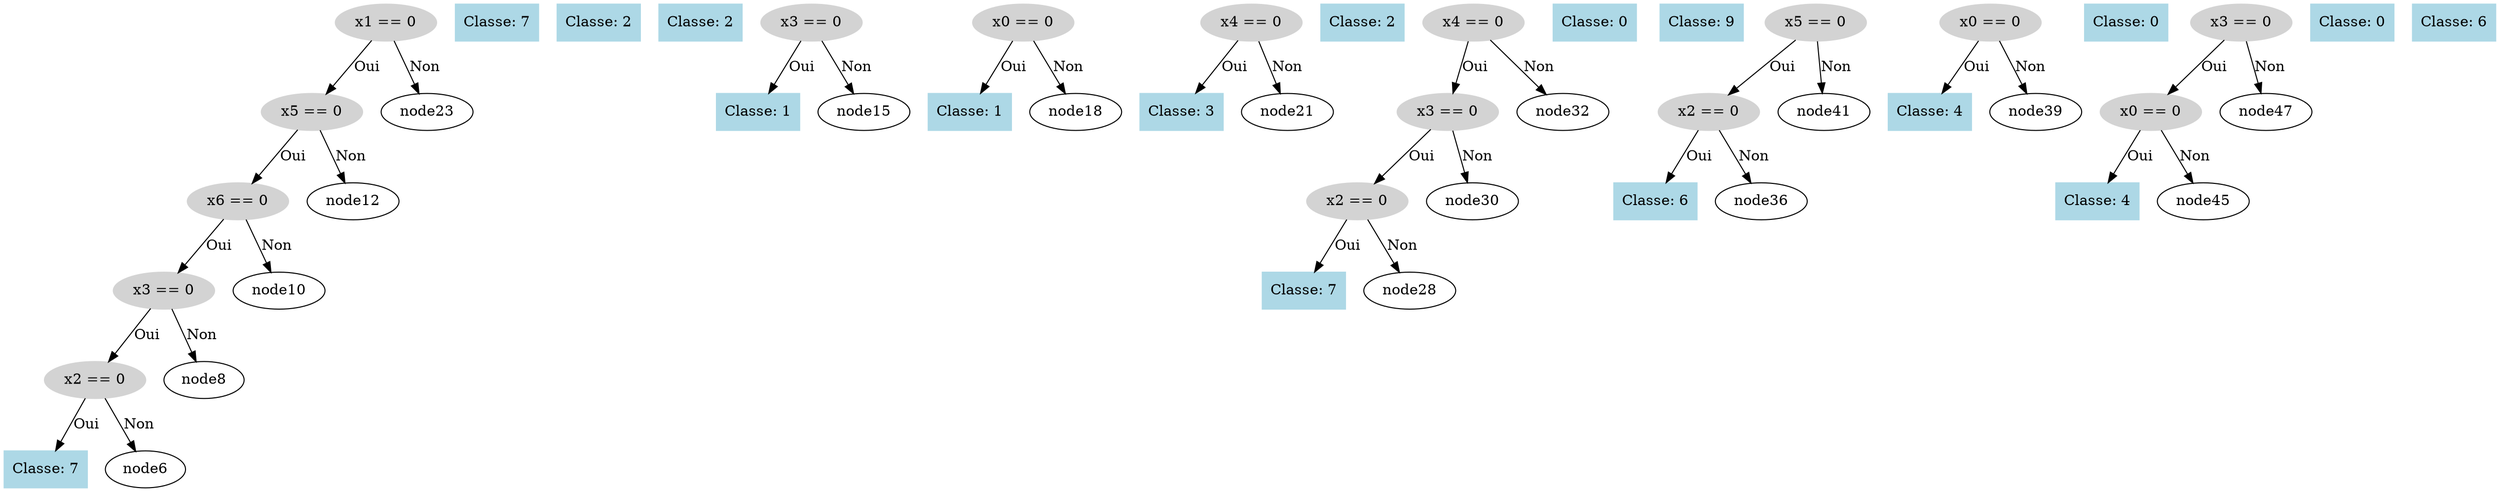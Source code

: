 digraph DecisionTree {
  node0 [label="x1 == 0", shape=ellipse, style=filled, color=lightgray];
  node0 -> node1 [label="Oui"];
  node1 [label="x5 == 0", shape=ellipse, style=filled, color=lightgray];
  node1 -> node2 [label="Oui"];
  node2 [label="x6 == 0", shape=ellipse, style=filled, color=lightgray];
  node2 -> node3 [label="Oui"];
  node3 [label="x3 == 0", shape=ellipse, style=filled, color=lightgray];
  node3 -> node4 [label="Oui"];
  node4 [label="x2 == 0", shape=ellipse, style=filled, color=lightgray];
  node4 -> node5 [label="Oui"];
  node5 [label="Classe: 7", shape=box, style=filled, color=lightblue];
  node4 -> node6 [label="Non"];
  node7 [label="Classe: 7", shape=box, style=filled, color=lightblue];
  node3 -> node8 [label="Non"];
  node9 [label="Classe: 2", shape=box, style=filled, color=lightblue];
  node2 -> node10 [label="Non"];
  node11 [label="Classe: 2", shape=box, style=filled, color=lightblue];
  node1 -> node12 [label="Non"];
  node13 [label="x3 == 0", shape=ellipse, style=filled, color=lightgray];
  node13 -> node14 [label="Oui"];
  node14 [label="Classe: 1", shape=box, style=filled, color=lightblue];
  node13 -> node15 [label="Non"];
  node16 [label="x0 == 0", shape=ellipse, style=filled, color=lightgray];
  node16 -> node17 [label="Oui"];
  node17 [label="Classe: 1", shape=box, style=filled, color=lightblue];
  node16 -> node18 [label="Non"];
  node19 [label="x4 == 0", shape=ellipse, style=filled, color=lightgray];
  node19 -> node20 [label="Oui"];
  node20 [label="Classe: 3", shape=box, style=filled, color=lightblue];
  node19 -> node21 [label="Non"];
  node22 [label="Classe: 2", shape=box, style=filled, color=lightblue];
  node0 -> node23 [label="Non"];
  node24 [label="x4 == 0", shape=ellipse, style=filled, color=lightgray];
  node24 -> node25 [label="Oui"];
  node25 [label="x3 == 0", shape=ellipse, style=filled, color=lightgray];
  node25 -> node26 [label="Oui"];
  node26 [label="x2 == 0", shape=ellipse, style=filled, color=lightgray];
  node26 -> node27 [label="Oui"];
  node27 [label="Classe: 7", shape=box, style=filled, color=lightblue];
  node26 -> node28 [label="Non"];
  node29 [label="Classe: 0", shape=box, style=filled, color=lightblue];
  node25 -> node30 [label="Non"];
  node31 [label="Classe: 9", shape=box, style=filled, color=lightblue];
  node24 -> node32 [label="Non"];
  node33 [label="x5 == 0", shape=ellipse, style=filled, color=lightgray];
  node33 -> node34 [label="Oui"];
  node34 [label="x2 == 0", shape=ellipse, style=filled, color=lightgray];
  node34 -> node35 [label="Oui"];
  node35 [label="Classe: 6", shape=box, style=filled, color=lightblue];
  node34 -> node36 [label="Non"];
  node37 [label="x0 == 0", shape=ellipse, style=filled, color=lightgray];
  node37 -> node38 [label="Oui"];
  node38 [label="Classe: 4", shape=box, style=filled, color=lightblue];
  node37 -> node39 [label="Non"];
  node40 [label="Classe: 0", shape=box, style=filled, color=lightblue];
  node33 -> node41 [label="Non"];
  node42 [label="x3 == 0", shape=ellipse, style=filled, color=lightgray];
  node42 -> node43 [label="Oui"];
  node43 [label="x0 == 0", shape=ellipse, style=filled, color=lightgray];
  node43 -> node44 [label="Oui"];
  node44 [label="Classe: 4", shape=box, style=filled, color=lightblue];
  node43 -> node45 [label="Non"];
  node46 [label="Classe: 0", shape=box, style=filled, color=lightblue];
  node42 -> node47 [label="Non"];
  node48 [label="Classe: 6", shape=box, style=filled, color=lightblue];
}
